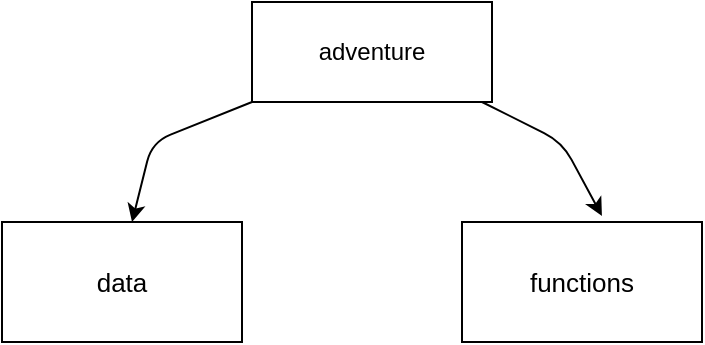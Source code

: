 <mxfile>
    <diagram id="sdE2jilZy1TUrYn6aT5b" name="Page-1">
        <mxGraphModel dx="876" dy="368" grid="1" gridSize="10" guides="1" tooltips="1" connect="1" arrows="1" fold="1" page="1" pageScale="1" pageWidth="850" pageHeight="1100" math="0" shadow="0">
            <root>
                <mxCell id="0"/>
                <mxCell id="1" parent="0"/>
                <mxCell id="2" value="adventure" style="rounded=0;whiteSpace=wrap;html=1;" parent="1" vertex="1">
                    <mxGeometry x="365" y="60" width="120" height="50" as="geometry"/>
                </mxCell>
                <mxCell id="4" value="" style="endArrow=classic;html=1;fontSize=13;entryX=0.583;entryY=-0.05;entryDx=0;entryDy=0;entryPerimeter=0;" parent="1" target="8" edge="1">
                    <mxGeometry width="50" height="50" relative="1" as="geometry">
                        <mxPoint x="480" y="110" as="sourcePoint"/>
                        <mxPoint x="530" y="160" as="targetPoint"/>
                        <Array as="points">
                            <mxPoint x="520" y="130"/>
                        </Array>
                    </mxGeometry>
                </mxCell>
                <mxCell id="6" value="" style="endArrow=classic;html=1;fontSize=13;" parent="1" edge="1">
                    <mxGeometry width="50" height="50" relative="1" as="geometry">
                        <mxPoint x="365" y="110" as="sourcePoint"/>
                        <mxPoint x="305" y="170" as="targetPoint"/>
                        <Array as="points">
                            <mxPoint x="315" y="130"/>
                        </Array>
                    </mxGeometry>
                </mxCell>
                <mxCell id="7" value="data" style="rounded=0;whiteSpace=wrap;html=1;fontSize=13;" parent="1" vertex="1">
                    <mxGeometry x="240" y="170" width="120" height="60" as="geometry"/>
                </mxCell>
                <mxCell id="8" value="functions" style="rounded=0;whiteSpace=wrap;html=1;fontSize=13;" parent="1" vertex="1">
                    <mxGeometry x="470" y="170" width="120" height="60" as="geometry"/>
                </mxCell>
            </root>
        </mxGraphModel>
    </diagram>
</mxfile>